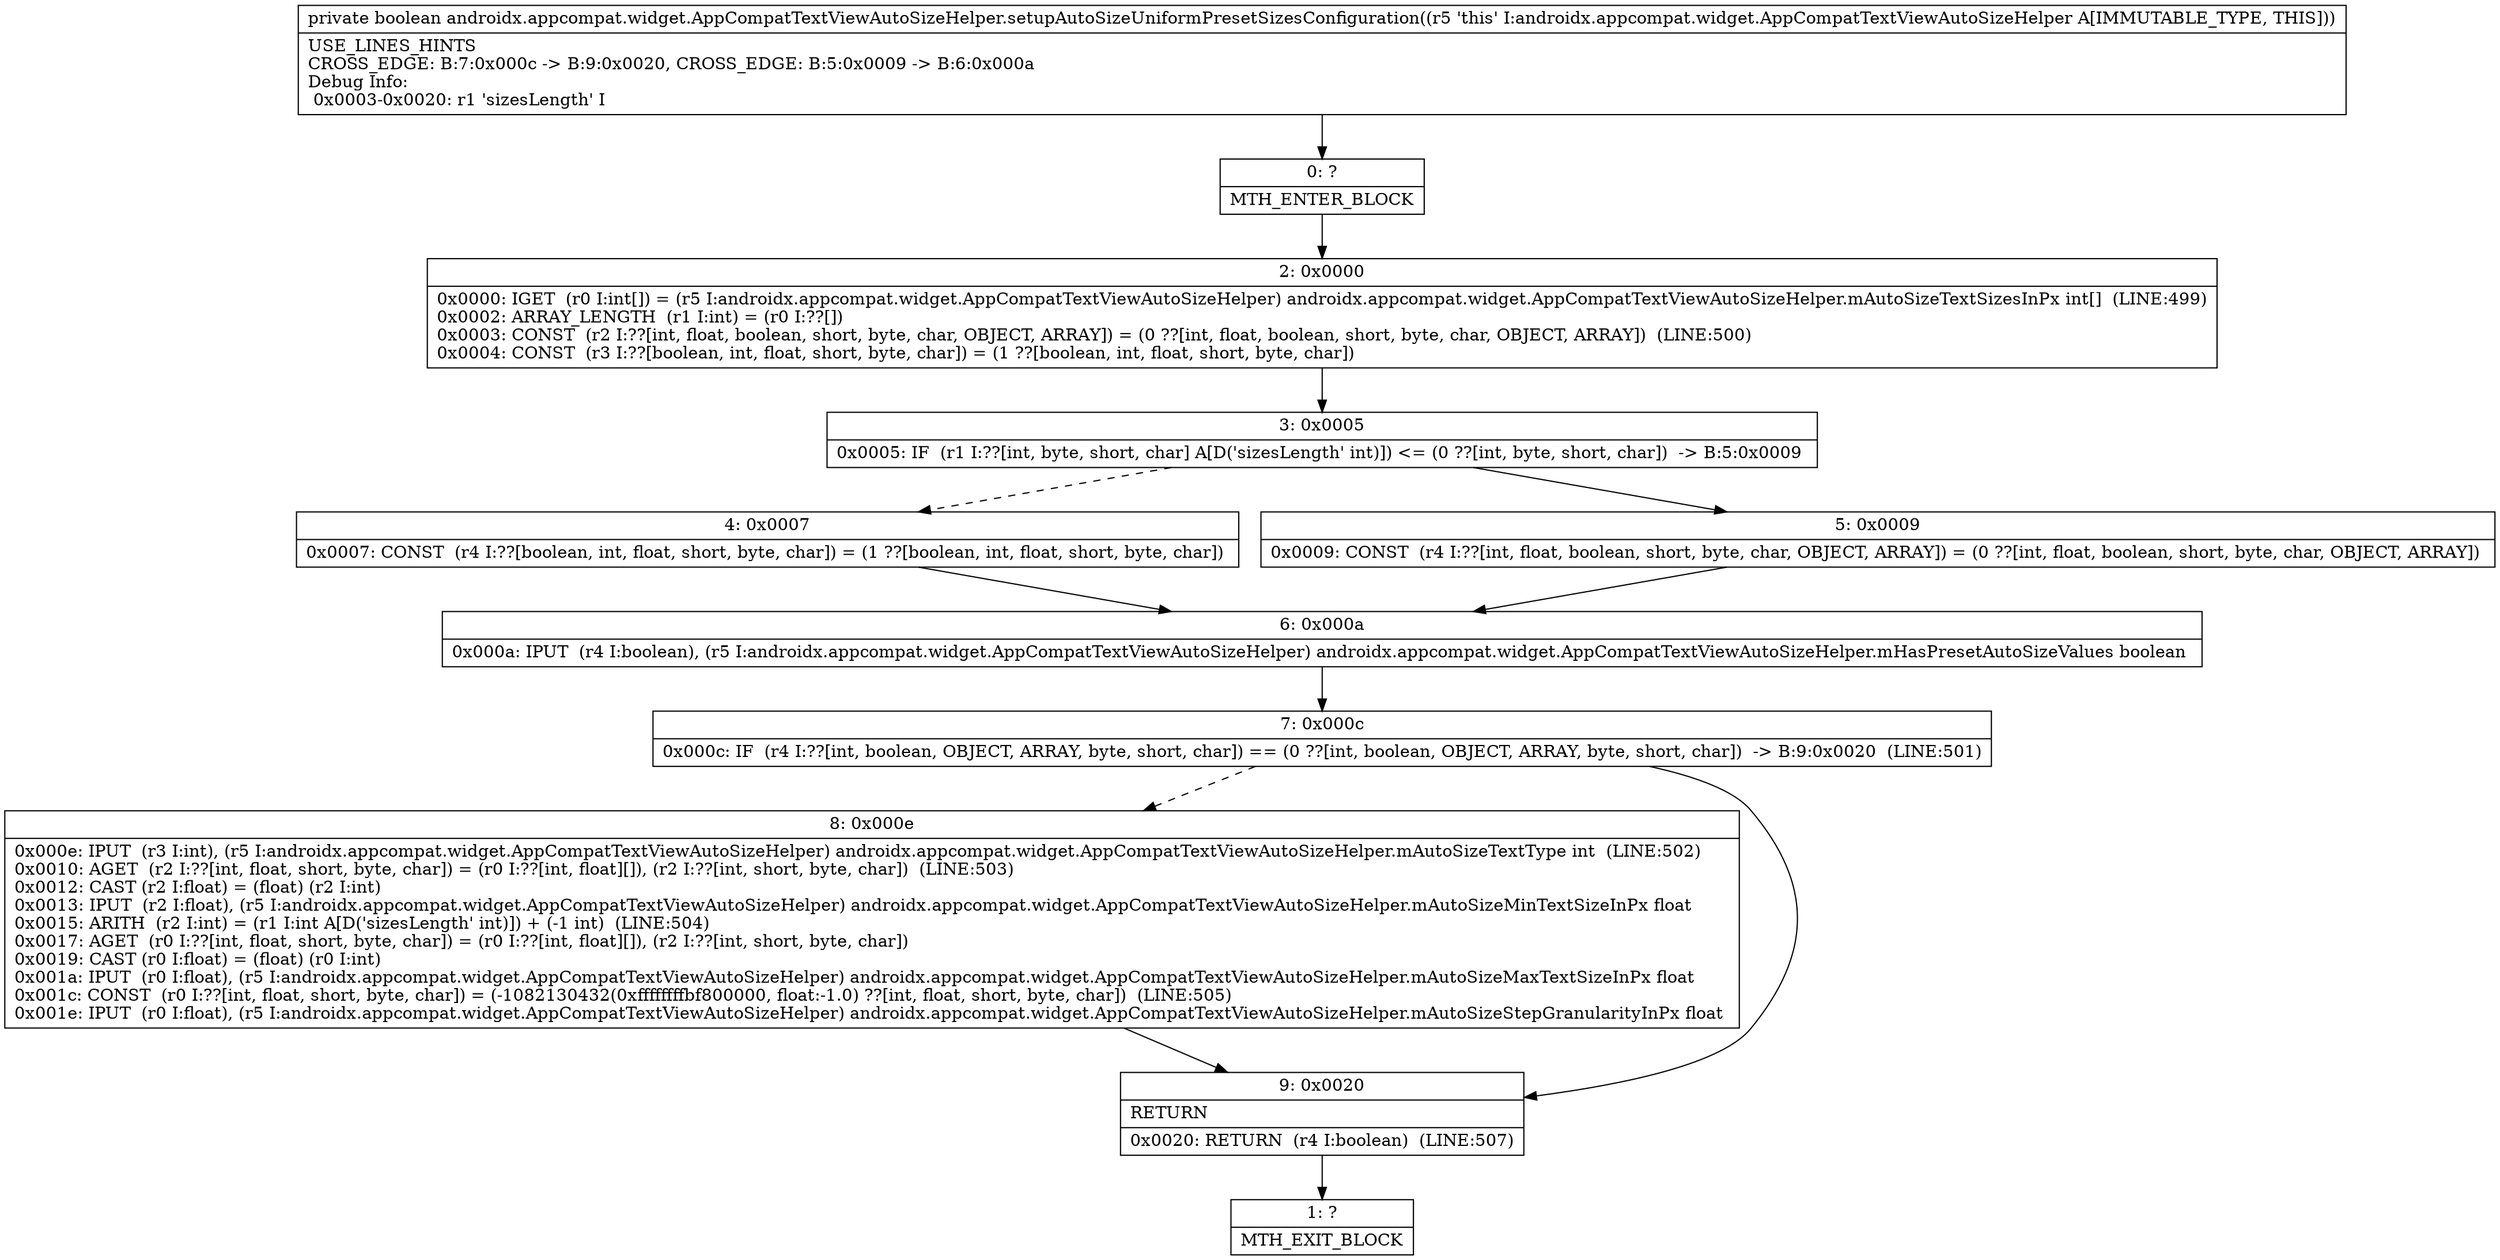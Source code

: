 digraph "CFG forandroidx.appcompat.widget.AppCompatTextViewAutoSizeHelper.setupAutoSizeUniformPresetSizesConfiguration()Z" {
Node_0 [shape=record,label="{0\:\ ?|MTH_ENTER_BLOCK\l}"];
Node_2 [shape=record,label="{2\:\ 0x0000|0x0000: IGET  (r0 I:int[]) = (r5 I:androidx.appcompat.widget.AppCompatTextViewAutoSizeHelper) androidx.appcompat.widget.AppCompatTextViewAutoSizeHelper.mAutoSizeTextSizesInPx int[]  (LINE:499)\l0x0002: ARRAY_LENGTH  (r1 I:int) = (r0 I:??[]) \l0x0003: CONST  (r2 I:??[int, float, boolean, short, byte, char, OBJECT, ARRAY]) = (0 ??[int, float, boolean, short, byte, char, OBJECT, ARRAY])  (LINE:500)\l0x0004: CONST  (r3 I:??[boolean, int, float, short, byte, char]) = (1 ??[boolean, int, float, short, byte, char]) \l}"];
Node_3 [shape=record,label="{3\:\ 0x0005|0x0005: IF  (r1 I:??[int, byte, short, char] A[D('sizesLength' int)]) \<= (0 ??[int, byte, short, char])  \-\> B:5:0x0009 \l}"];
Node_4 [shape=record,label="{4\:\ 0x0007|0x0007: CONST  (r4 I:??[boolean, int, float, short, byte, char]) = (1 ??[boolean, int, float, short, byte, char]) \l}"];
Node_6 [shape=record,label="{6\:\ 0x000a|0x000a: IPUT  (r4 I:boolean), (r5 I:androidx.appcompat.widget.AppCompatTextViewAutoSizeHelper) androidx.appcompat.widget.AppCompatTextViewAutoSizeHelper.mHasPresetAutoSizeValues boolean \l}"];
Node_7 [shape=record,label="{7\:\ 0x000c|0x000c: IF  (r4 I:??[int, boolean, OBJECT, ARRAY, byte, short, char]) == (0 ??[int, boolean, OBJECT, ARRAY, byte, short, char])  \-\> B:9:0x0020  (LINE:501)\l}"];
Node_8 [shape=record,label="{8\:\ 0x000e|0x000e: IPUT  (r3 I:int), (r5 I:androidx.appcompat.widget.AppCompatTextViewAutoSizeHelper) androidx.appcompat.widget.AppCompatTextViewAutoSizeHelper.mAutoSizeTextType int  (LINE:502)\l0x0010: AGET  (r2 I:??[int, float, short, byte, char]) = (r0 I:??[int, float][]), (r2 I:??[int, short, byte, char])  (LINE:503)\l0x0012: CAST (r2 I:float) = (float) (r2 I:int) \l0x0013: IPUT  (r2 I:float), (r5 I:androidx.appcompat.widget.AppCompatTextViewAutoSizeHelper) androidx.appcompat.widget.AppCompatTextViewAutoSizeHelper.mAutoSizeMinTextSizeInPx float \l0x0015: ARITH  (r2 I:int) = (r1 I:int A[D('sizesLength' int)]) + (\-1 int)  (LINE:504)\l0x0017: AGET  (r0 I:??[int, float, short, byte, char]) = (r0 I:??[int, float][]), (r2 I:??[int, short, byte, char]) \l0x0019: CAST (r0 I:float) = (float) (r0 I:int) \l0x001a: IPUT  (r0 I:float), (r5 I:androidx.appcompat.widget.AppCompatTextViewAutoSizeHelper) androidx.appcompat.widget.AppCompatTextViewAutoSizeHelper.mAutoSizeMaxTextSizeInPx float \l0x001c: CONST  (r0 I:??[int, float, short, byte, char]) = (\-1082130432(0xffffffffbf800000, float:\-1.0) ??[int, float, short, byte, char])  (LINE:505)\l0x001e: IPUT  (r0 I:float), (r5 I:androidx.appcompat.widget.AppCompatTextViewAutoSizeHelper) androidx.appcompat.widget.AppCompatTextViewAutoSizeHelper.mAutoSizeStepGranularityInPx float \l}"];
Node_9 [shape=record,label="{9\:\ 0x0020|RETURN\l|0x0020: RETURN  (r4 I:boolean)  (LINE:507)\l}"];
Node_1 [shape=record,label="{1\:\ ?|MTH_EXIT_BLOCK\l}"];
Node_5 [shape=record,label="{5\:\ 0x0009|0x0009: CONST  (r4 I:??[int, float, boolean, short, byte, char, OBJECT, ARRAY]) = (0 ??[int, float, boolean, short, byte, char, OBJECT, ARRAY]) \l}"];
MethodNode[shape=record,label="{private boolean androidx.appcompat.widget.AppCompatTextViewAutoSizeHelper.setupAutoSizeUniformPresetSizesConfiguration((r5 'this' I:androidx.appcompat.widget.AppCompatTextViewAutoSizeHelper A[IMMUTABLE_TYPE, THIS]))  | USE_LINES_HINTS\lCROSS_EDGE: B:7:0x000c \-\> B:9:0x0020, CROSS_EDGE: B:5:0x0009 \-\> B:6:0x000a\lDebug Info:\l  0x0003\-0x0020: r1 'sizesLength' I\l}"];
MethodNode -> Node_0;Node_0 -> Node_2;
Node_2 -> Node_3;
Node_3 -> Node_4[style=dashed];
Node_3 -> Node_5;
Node_4 -> Node_6;
Node_6 -> Node_7;
Node_7 -> Node_8[style=dashed];
Node_7 -> Node_9;
Node_8 -> Node_9;
Node_9 -> Node_1;
Node_5 -> Node_6;
}

